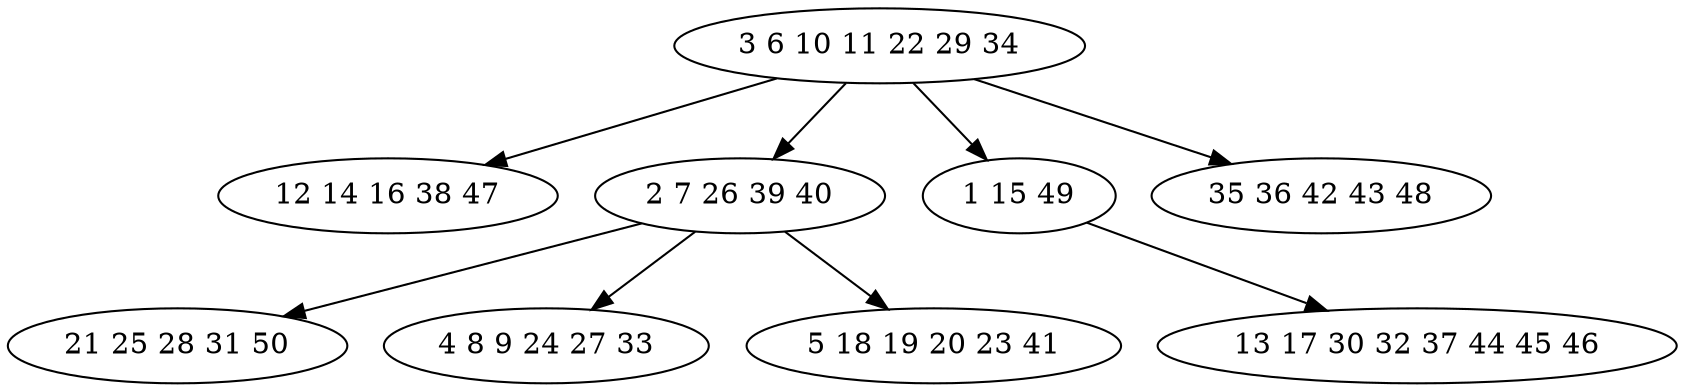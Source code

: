 digraph true_tree {
	"0" -> "1"
	"0" -> "2"
	"2" -> "3"
	"2" -> "4"
	"0" -> "5"
	"2" -> "6"
	"5" -> "7"
	"0" -> "8"
	"0" [label="3 6 10 11 22 29 34"];
	"1" [label="12 14 16 38 47"];
	"2" [label="2 7 26 39 40"];
	"3" [label="21 25 28 31 50"];
	"4" [label="4 8 9 24 27 33"];
	"5" [label="1 15 49"];
	"6" [label="5 18 19 20 23 41"];
	"7" [label="13 17 30 32 37 44 45 46"];
	"8" [label="35 36 42 43 48"];
}
